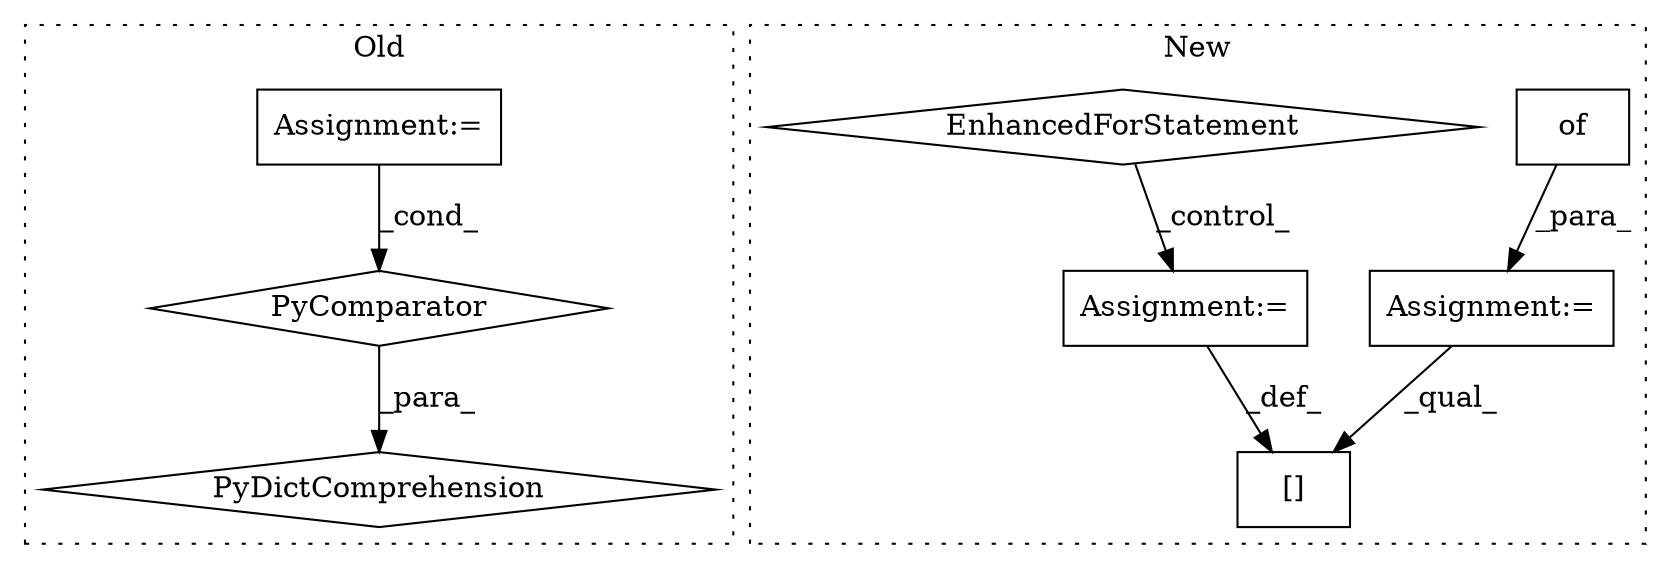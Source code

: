 digraph G {
subgraph cluster0 {
1 [label="PyDictComprehension" a="110" s="7579" l="124" shape="diamond"];
3 [label="PyComparator" a="113" s="7654" l="41" shape="diamond"];
4 [label="Assignment:=" a="7" s="7520" l="1" shape="box"];
label = "Old";
style="dotted";
}
subgraph cluster1 {
2 [label="of" a="32" s="7498" l="4" shape="box"];
5 [label="Assignment:=" a="7" s="7493" l="1" shape="box"];
6 [label="[]" a="2" s="7892,7925" l="16,1" shape="box"];
7 [label="Assignment:=" a="7" s="7693" l="1" shape="box"];
8 [label="EnhancedForStatement" a="70" s="7508,7594" l="53,2" shape="diamond"];
label = "New";
style="dotted";
}
2 -> 5 [label="_para_"];
3 -> 1 [label="_para_"];
4 -> 3 [label="_cond_"];
5 -> 6 [label="_qual_"];
7 -> 6 [label="_def_"];
8 -> 7 [label="_control_"];
}